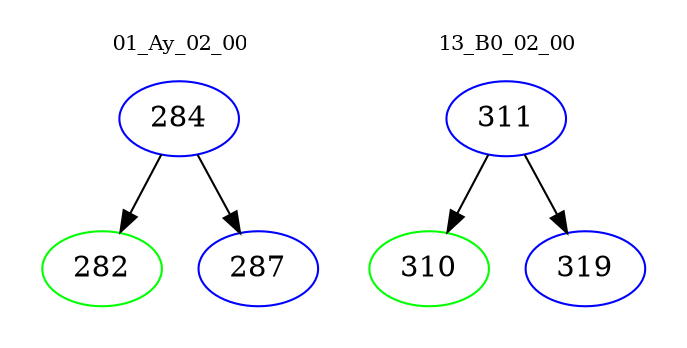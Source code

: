digraph{
subgraph cluster_0 {
color = white
label = "01_Ay_02_00";
fontsize=10;
T0_284 [label="284", color="blue"]
T0_284 -> T0_282 [color="black"]
T0_282 [label="282", color="green"]
T0_284 -> T0_287 [color="black"]
T0_287 [label="287", color="blue"]
}
subgraph cluster_1 {
color = white
label = "13_B0_02_00";
fontsize=10;
T1_311 [label="311", color="blue"]
T1_311 -> T1_310 [color="black"]
T1_310 [label="310", color="green"]
T1_311 -> T1_319 [color="black"]
T1_319 [label="319", color="blue"]
}
}
